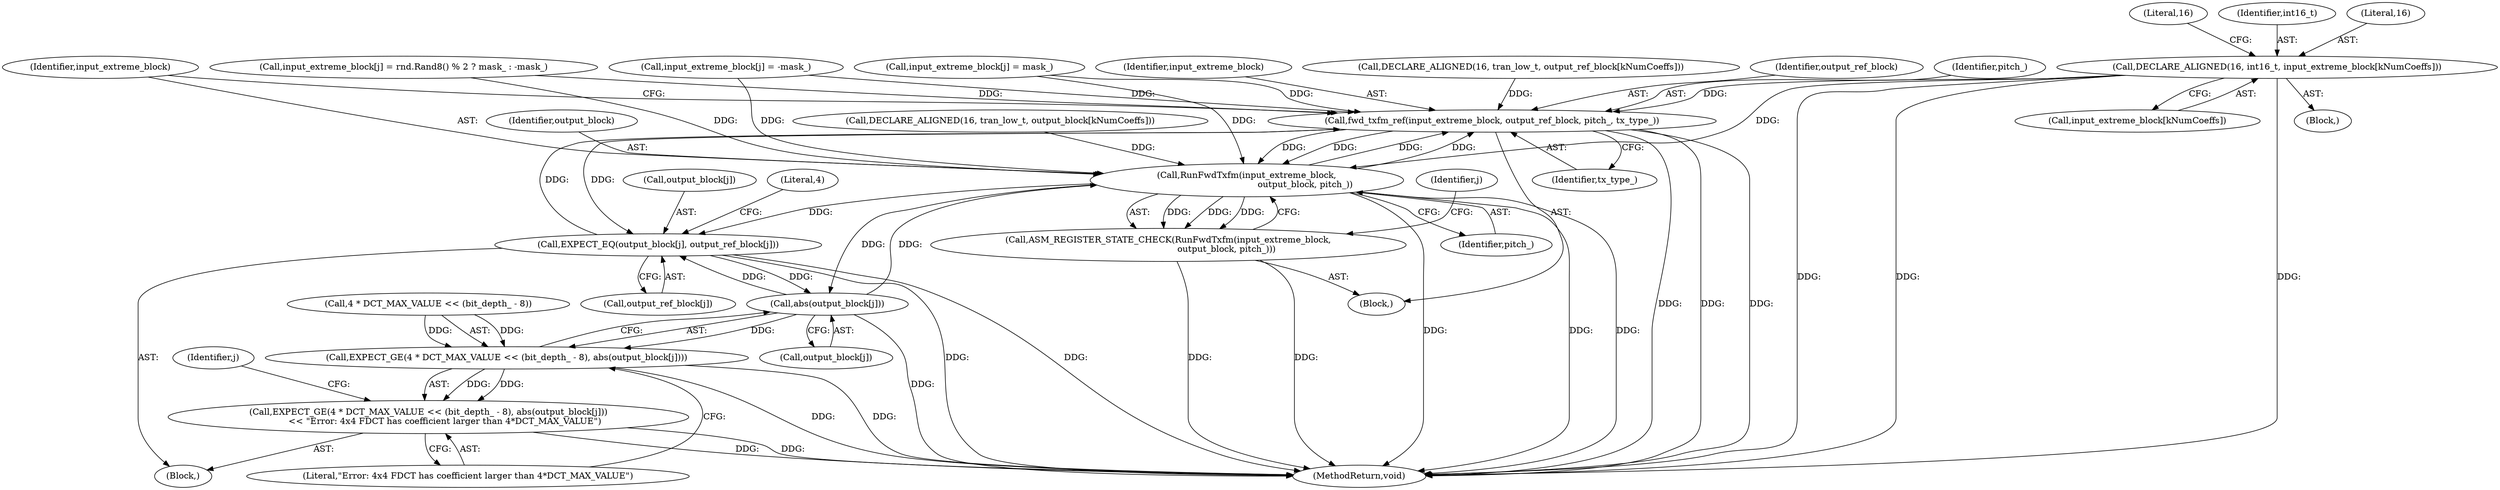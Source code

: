 digraph "0_Android_5a9753fca56f0eeb9f61e342b2fccffc364f9426_79@array" {
"1000108" [label="(Call,DECLARE_ALIGNED(16, int16_t, input_extreme_block[kNumCoeffs]))"];
"1000201" [label="(Call,fwd_txfm_ref(input_extreme_block, output_ref_block, pitch_, tx_type_))"];
"1000207" [label="(Call,RunFwdTxfm(input_extreme_block,\n                                          output_block, pitch_))"];
"1000206" [label="(Call,ASM_REGISTER_STATE_CHECK(RunFwdTxfm(input_extreme_block,\n                                          output_block, pitch_)))"];
"1000222" [label="(Call,EXPECT_EQ(output_block[j], output_ref_block[j]))"];
"1000238" [label="(Call,abs(output_block[j]))"];
"1000230" [label="(Call,EXPECT_GE(4 * DCT_MAX_VALUE << (bit_depth_ - 8), abs(output_block[j])))"];
"1000229" [label="(Call,EXPECT_GE(4 * DCT_MAX_VALUE << (bit_depth_ - 8), abs(output_block[j]))\n            << \"Error: 4x4 FDCT has coefficient larger than 4*DCT_MAX_VALUE\")"];
"1000221" [label="(Block,)"];
"1000174" [label="(Call,input_extreme_block[j] = mask_)"];
"1000209" [label="(Identifier,output_block)"];
"1000115" [label="(Literal,16)"];
"1000205" [label="(Identifier,tx_type_)"];
"1000108" [label="(Call,DECLARE_ALIGNED(16, int16_t, input_extreme_block[kNumCoeffs]))"];
"1000238" [label="(Call,abs(output_block[j]))"];
"1000226" [label="(Call,output_ref_block[j])"];
"1000222" [label="(Call,EXPECT_EQ(output_block[j], output_ref_block[j]))"];
"1000214" [label="(Identifier,j)"];
"1000195" [label="(Call,input_extreme_block[j] = -mask_)"];
"1000231" [label="(Call,4 * DCT_MAX_VALUE << (bit_depth_ - 8))"];
"1000102" [label="(Block,)"];
"1000111" [label="(Call,input_extreme_block[kNumCoeffs])"];
"1000110" [label="(Identifier,int16_t)"];
"1000242" [label="(Literal,\"Error: 4x4 FDCT has coefficient larger than 4*DCT_MAX_VALUE\")"];
"1000233" [label="(Literal,4)"];
"1000208" [label="(Identifier,input_extreme_block)"];
"1000202" [label="(Identifier,input_extreme_block)"];
"1000201" [label="(Call,fwd_txfm_ref(input_extreme_block, output_ref_block, pitch_, tx_type_))"];
"1000239" [label="(Call,output_block[j])"];
"1000223" [label="(Call,output_block[j])"];
"1000230" [label="(Call,EXPECT_GE(4 * DCT_MAX_VALUE << (bit_depth_ - 8), abs(output_block[j])))"];
"1000206" [label="(Call,ASM_REGISTER_STATE_CHECK(RunFwdTxfm(input_extreme_block,\n                                          output_block, pitch_)))"];
"1000120" [label="(Call,DECLARE_ALIGNED(16, tran_low_t, output_block[kNumCoeffs]))"];
"1000114" [label="(Call,DECLARE_ALIGNED(16, tran_low_t, output_ref_block[kNumCoeffs]))"];
"1000229" [label="(Call,EXPECT_GE(4 * DCT_MAX_VALUE << (bit_depth_ - 8), abs(output_block[j]))\n            << \"Error: 4x4 FDCT has coefficient larger than 4*DCT_MAX_VALUE\")"];
"1000136" [label="(Block,)"];
"1000148" [label="(Call,input_extreme_block[j] = rnd.Rand8() % 2 ? mask_ : -mask_)"];
"1000220" [label="(Identifier,j)"];
"1000207" [label="(Call,RunFwdTxfm(input_extreme_block,\n                                          output_block, pitch_))"];
"1000109" [label="(Literal,16)"];
"1000203" [label="(Identifier,output_ref_block)"];
"1000204" [label="(Identifier,pitch_)"];
"1000243" [label="(MethodReturn,void)"];
"1000210" [label="(Identifier,pitch_)"];
"1000108" -> "1000102"  [label="AST: "];
"1000108" -> "1000111"  [label="CFG: "];
"1000109" -> "1000108"  [label="AST: "];
"1000110" -> "1000108"  [label="AST: "];
"1000111" -> "1000108"  [label="AST: "];
"1000115" -> "1000108"  [label="CFG: "];
"1000108" -> "1000243"  [label="DDG: "];
"1000108" -> "1000243"  [label="DDG: "];
"1000108" -> "1000243"  [label="DDG: "];
"1000108" -> "1000201"  [label="DDG: "];
"1000108" -> "1000207"  [label="DDG: "];
"1000201" -> "1000136"  [label="AST: "];
"1000201" -> "1000205"  [label="CFG: "];
"1000202" -> "1000201"  [label="AST: "];
"1000203" -> "1000201"  [label="AST: "];
"1000204" -> "1000201"  [label="AST: "];
"1000205" -> "1000201"  [label="AST: "];
"1000208" -> "1000201"  [label="CFG: "];
"1000201" -> "1000243"  [label="DDG: "];
"1000201" -> "1000243"  [label="DDG: "];
"1000201" -> "1000243"  [label="DDG: "];
"1000195" -> "1000201"  [label="DDG: "];
"1000174" -> "1000201"  [label="DDG: "];
"1000207" -> "1000201"  [label="DDG: "];
"1000207" -> "1000201"  [label="DDG: "];
"1000148" -> "1000201"  [label="DDG: "];
"1000114" -> "1000201"  [label="DDG: "];
"1000222" -> "1000201"  [label="DDG: "];
"1000201" -> "1000207"  [label="DDG: "];
"1000201" -> "1000207"  [label="DDG: "];
"1000201" -> "1000222"  [label="DDG: "];
"1000207" -> "1000206"  [label="AST: "];
"1000207" -> "1000210"  [label="CFG: "];
"1000208" -> "1000207"  [label="AST: "];
"1000209" -> "1000207"  [label="AST: "];
"1000210" -> "1000207"  [label="AST: "];
"1000206" -> "1000207"  [label="CFG: "];
"1000207" -> "1000243"  [label="DDG: "];
"1000207" -> "1000243"  [label="DDG: "];
"1000207" -> "1000243"  [label="DDG: "];
"1000207" -> "1000206"  [label="DDG: "];
"1000207" -> "1000206"  [label="DDG: "];
"1000207" -> "1000206"  [label="DDG: "];
"1000148" -> "1000207"  [label="DDG: "];
"1000195" -> "1000207"  [label="DDG: "];
"1000174" -> "1000207"  [label="DDG: "];
"1000238" -> "1000207"  [label="DDG: "];
"1000120" -> "1000207"  [label="DDG: "];
"1000207" -> "1000222"  [label="DDG: "];
"1000207" -> "1000238"  [label="DDG: "];
"1000206" -> "1000136"  [label="AST: "];
"1000214" -> "1000206"  [label="CFG: "];
"1000206" -> "1000243"  [label="DDG: "];
"1000206" -> "1000243"  [label="DDG: "];
"1000222" -> "1000221"  [label="AST: "];
"1000222" -> "1000226"  [label="CFG: "];
"1000223" -> "1000222"  [label="AST: "];
"1000226" -> "1000222"  [label="AST: "];
"1000233" -> "1000222"  [label="CFG: "];
"1000222" -> "1000243"  [label="DDG: "];
"1000222" -> "1000243"  [label="DDG: "];
"1000238" -> "1000222"  [label="DDG: "];
"1000222" -> "1000238"  [label="DDG: "];
"1000238" -> "1000230"  [label="AST: "];
"1000238" -> "1000239"  [label="CFG: "];
"1000239" -> "1000238"  [label="AST: "];
"1000230" -> "1000238"  [label="CFG: "];
"1000238" -> "1000243"  [label="DDG: "];
"1000238" -> "1000230"  [label="DDG: "];
"1000230" -> "1000229"  [label="AST: "];
"1000231" -> "1000230"  [label="AST: "];
"1000242" -> "1000230"  [label="CFG: "];
"1000230" -> "1000243"  [label="DDG: "];
"1000230" -> "1000243"  [label="DDG: "];
"1000230" -> "1000229"  [label="DDG: "];
"1000230" -> "1000229"  [label="DDG: "];
"1000231" -> "1000230"  [label="DDG: "];
"1000231" -> "1000230"  [label="DDG: "];
"1000229" -> "1000221"  [label="AST: "];
"1000229" -> "1000242"  [label="CFG: "];
"1000242" -> "1000229"  [label="AST: "];
"1000220" -> "1000229"  [label="CFG: "];
"1000229" -> "1000243"  [label="DDG: "];
"1000229" -> "1000243"  [label="DDG: "];
}
